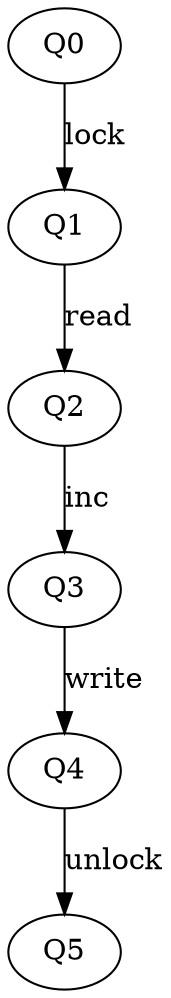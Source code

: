 digraph {
Q0;
Q1;
Q2;
Q3;
Q4;
Q5;
Q0 -> Q1 [label="lock"];
Q1 -> Q2 [label="read"];
Q2 -> Q3 [label="inc"];
Q3 -> Q4 [label="write"];
Q4 -> Q5 [label="unlock"];
}
